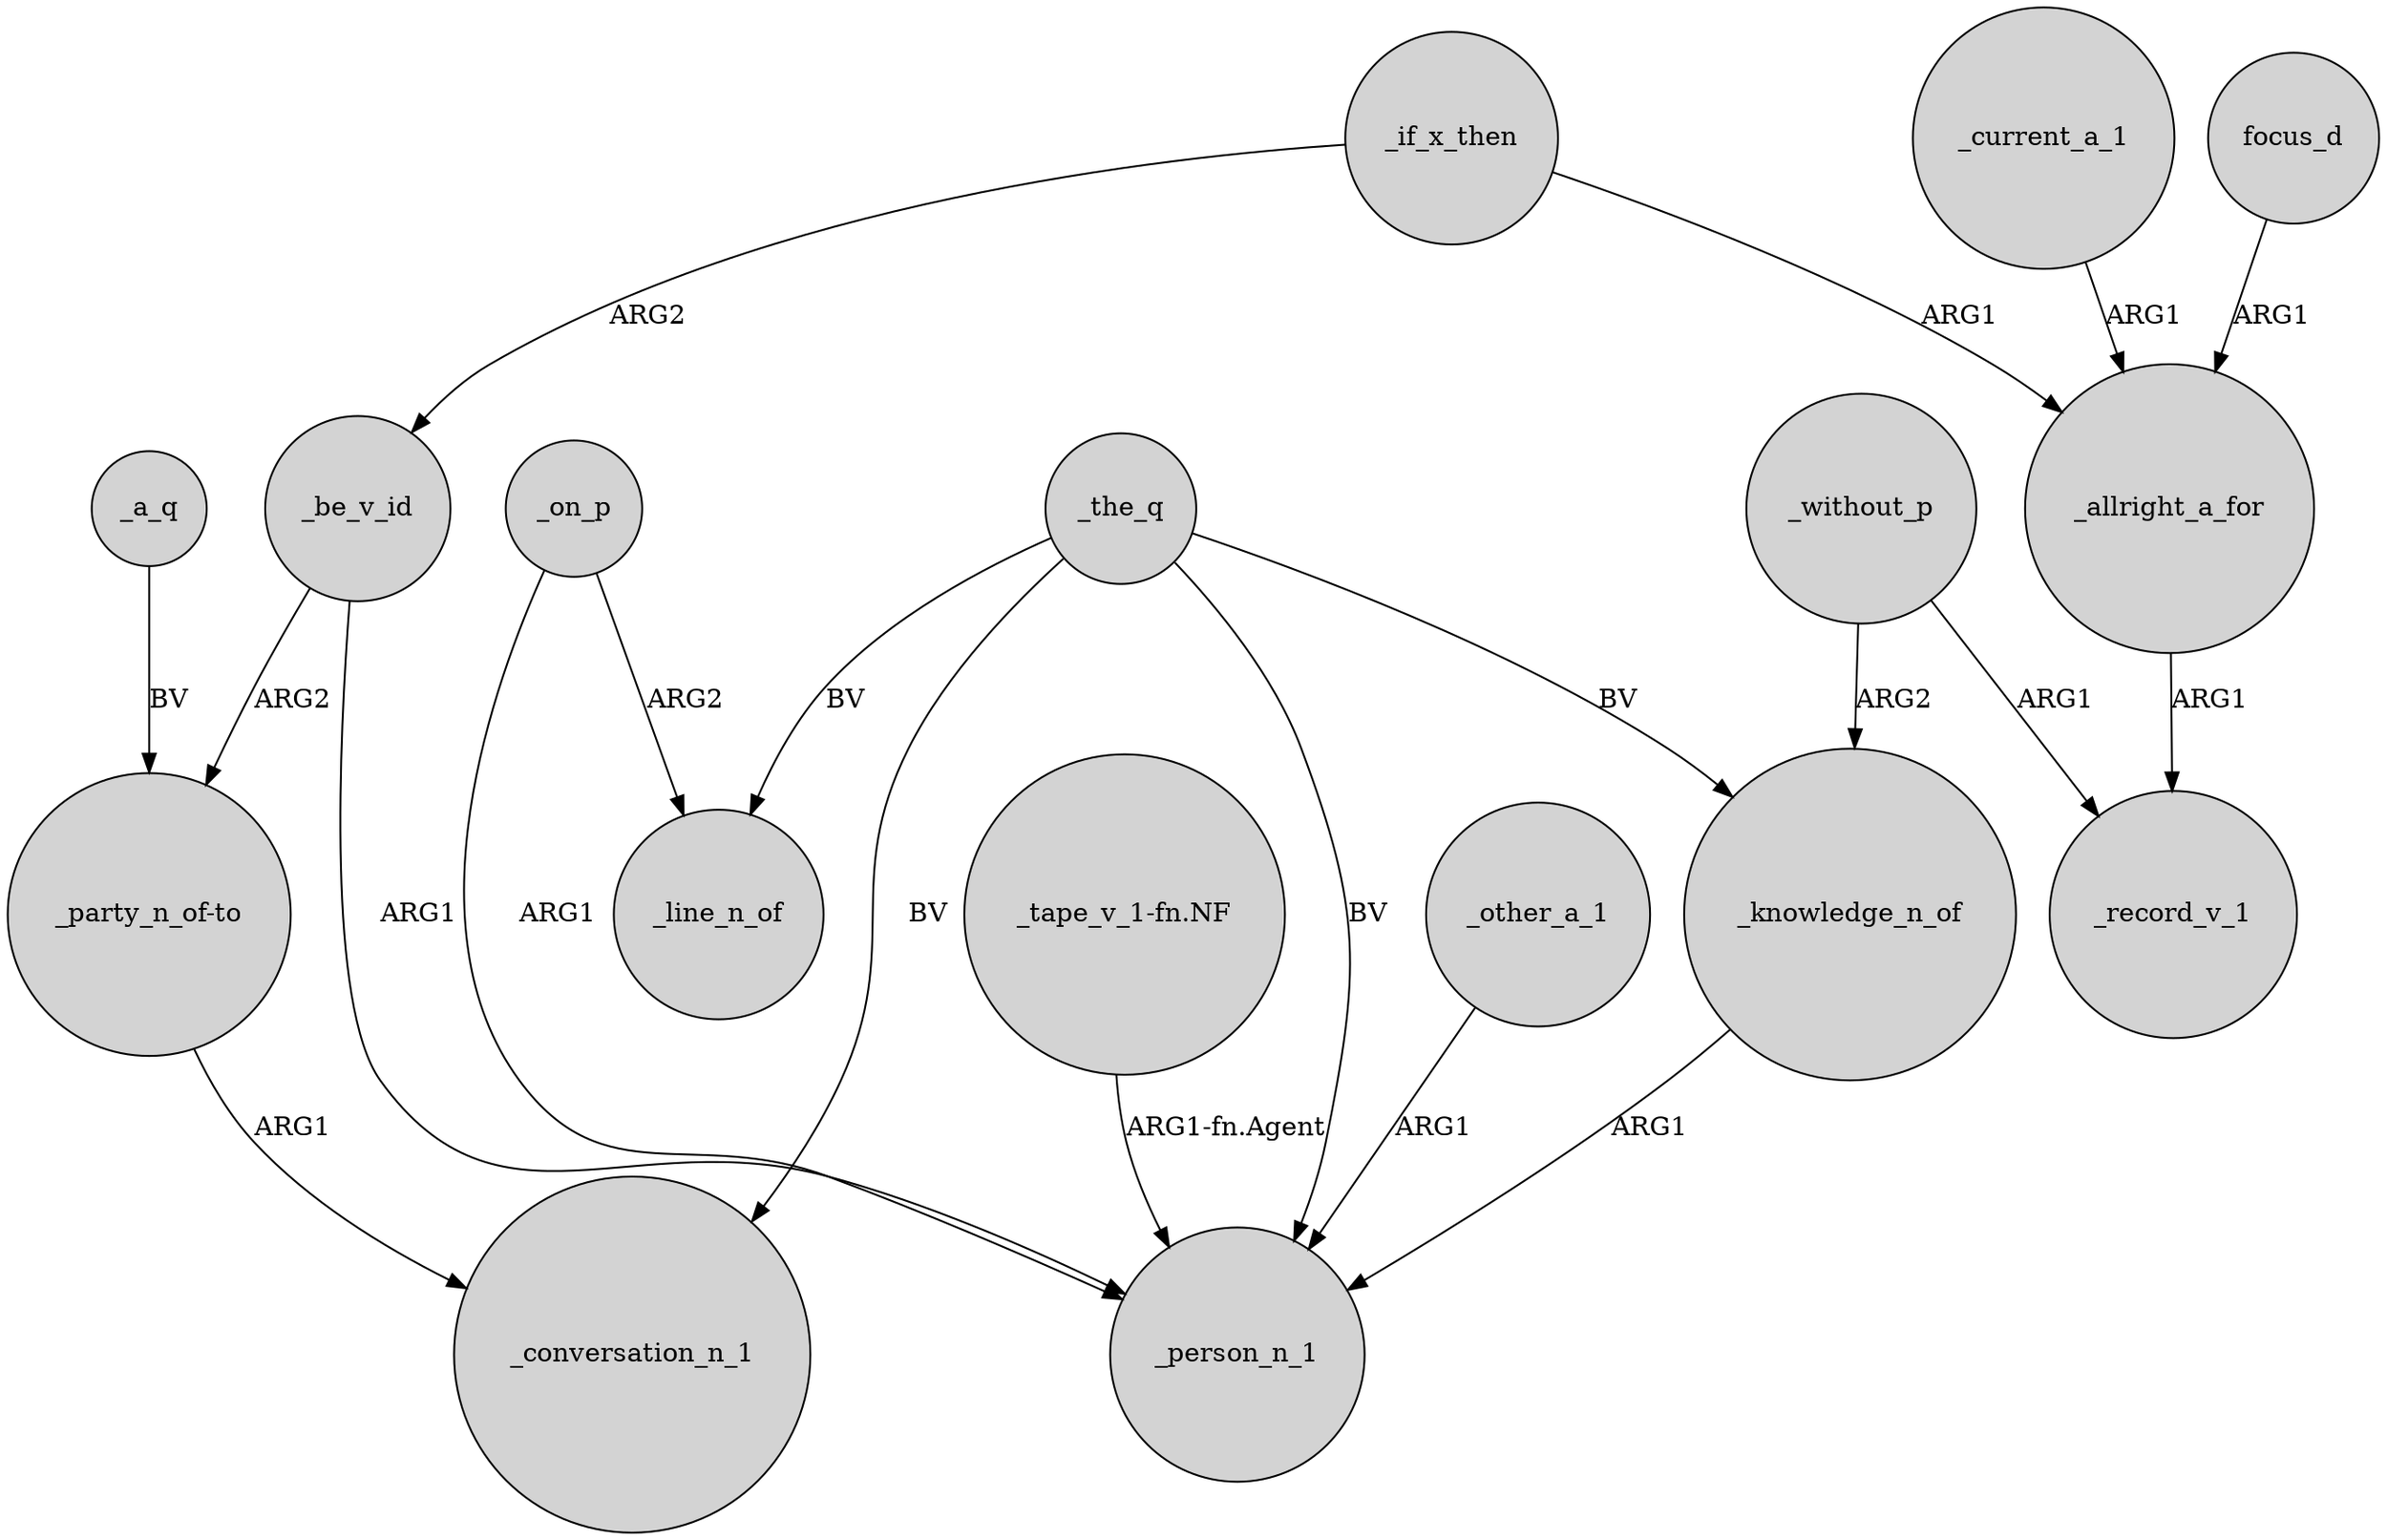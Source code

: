 digraph {
	node [shape=circle style=filled]
	_the_q -> _conversation_n_1 [label=BV]
	"_tape_v_1-fn.NF" -> _person_n_1 [label="ARG1-fn.Agent"]
	_the_q -> _line_n_of [label=BV]
	_on_p -> _line_n_of [label=ARG2]
	"_party_n_of-to" -> _conversation_n_1 [label=ARG1]
	_allright_a_for -> _record_v_1 [label=ARG1]
	focus_d -> _allright_a_for [label=ARG1]
	_current_a_1 -> _allright_a_for [label=ARG1]
	_if_x_then -> _be_v_id [label=ARG2]
	_a_q -> "_party_n_of-to" [label=BV]
	_knowledge_n_of -> _person_n_1 [label=ARG1]
	_be_v_id -> "_party_n_of-to" [label=ARG2]
	_the_q -> _knowledge_n_of [label=BV]
	_without_p -> _knowledge_n_of [label=ARG2]
	_on_p -> _person_n_1 [label=ARG1]
	_be_v_id -> _person_n_1 [label=ARG1]
	_without_p -> _record_v_1 [label=ARG1]
	_if_x_then -> _allright_a_for [label=ARG1]
	_the_q -> _person_n_1 [label=BV]
	_other_a_1 -> _person_n_1 [label=ARG1]
}
